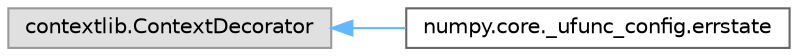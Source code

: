 digraph "Graphical Class Hierarchy"
{
 // LATEX_PDF_SIZE
  bgcolor="transparent";
  edge [fontname=Helvetica,fontsize=10,labelfontname=Helvetica,labelfontsize=10];
  node [fontname=Helvetica,fontsize=10,shape=box,height=0.2,width=0.4];
  rankdir="LR";
  Node0 [id="Node000000",label="contextlib.ContextDecorator",height=0.2,width=0.4,color="grey60", fillcolor="#E0E0E0", style="filled",tooltip=" "];
  Node0 -> Node1 [id="edge3336_Node000000_Node000001",dir="back",color="steelblue1",style="solid",tooltip=" "];
  Node1 [id="Node000001",label="numpy.core._ufunc_config.errstate",height=0.2,width=0.4,color="grey40", fillcolor="white", style="filled",URL="$d7/d94/classnumpy_1_1core_1_1__ufunc__config_1_1errstate.html",tooltip=" "];
}

